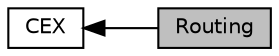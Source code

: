 digraph "Routing"
{
  edge [fontname="Helvetica",fontsize="10",labelfontname="Helvetica",labelfontsize="10"];
  node [fontname="Helvetica",fontsize="10",shape=box];
  rankdir=LR;
  Node1 [label="Routing",height=0.2,width=0.4,color="black", fillcolor="grey75", style="filled", fontcolor="black",tooltip="Library Events."];
  Node2 [label="CEX",height=0.2,width=0.4,color="black", fillcolor="white", style="filled",URL="$group___c_e_x.html",tooltip="Root Namespace."];
  Node2->Node1 [shape=plaintext, dir="back", style="solid"];
}
